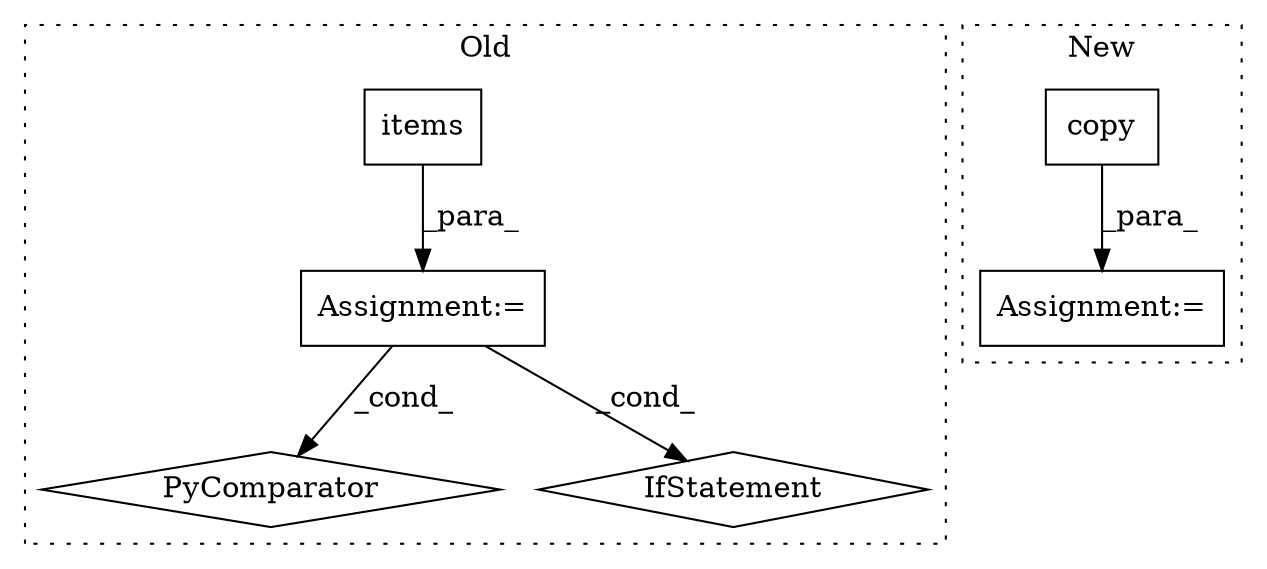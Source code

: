 digraph G {
subgraph cluster0 {
1 [label="items" a="32" s="3352" l="7" shape="box"];
3 [label="Assignment:=" a="7" s="3335" l="33" shape="box"];
5 [label="PyComparator" a="113" s="3335" l="33" shape="diamond"];
6 [label="IfStatement" a="25" s="3253" l="3" shape="diamond"];
label = "Old";
style="dotted";
}
subgraph cluster1 {
2 [label="copy" a="32" s="3210" l="6" shape="box"];
4 [label="Assignment:=" a="7" s="3546" l="1" shape="box"];
label = "New";
style="dotted";
}
1 -> 3 [label="_para_"];
2 -> 4 [label="_para_"];
3 -> 5 [label="_cond_"];
3 -> 6 [label="_cond_"];
}